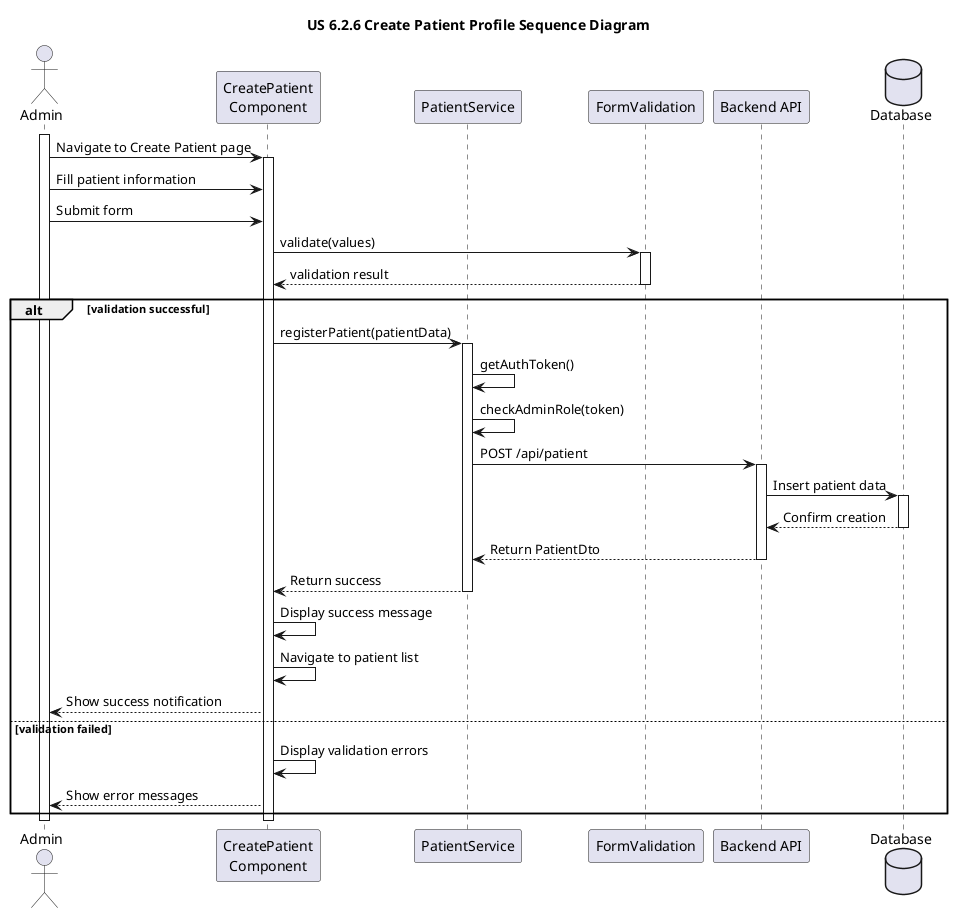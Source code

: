 @startuml namespace sequence diagram
title "US 6.2.6 Create Patient Profile Sequence Diagram"

actor Admin
participant "CreatePatient\nComponent" as UI
participant "PatientService" as PS
participant "FormValidation" as FV
participant "Backend API" as API
database "Database" as DB

activate Admin
Admin -> UI: Navigate to Create Patient page
activate UI

Admin -> UI: Fill patient information
Admin -> UI: Submit form

UI -> FV: validate(values)
activate FV
FV --> UI: validation result
deactivate FV

alt validation successful
    UI -> PS: registerPatient(patientData)
    activate PS
    PS -> PS: getAuthToken()
    PS -> PS: checkAdminRole(token)
    PS -> API: POST /api/patient
    activate API
    API -> DB: Insert patient data
    activate DB
    DB --> API: Confirm creation
    deactivate DB
    API --> PS: Return PatientDto
    deactivate API
    PS --> UI: Return success
    deactivate PS
    UI -> UI: Display success message
    UI -> UI: Navigate to patient list
    UI --> Admin: Show success notification
else validation failed
    UI -> UI: Display validation errors
    UI --> Admin: Show error messages
end

deactivate UI
deactivate Admin

@enduml
